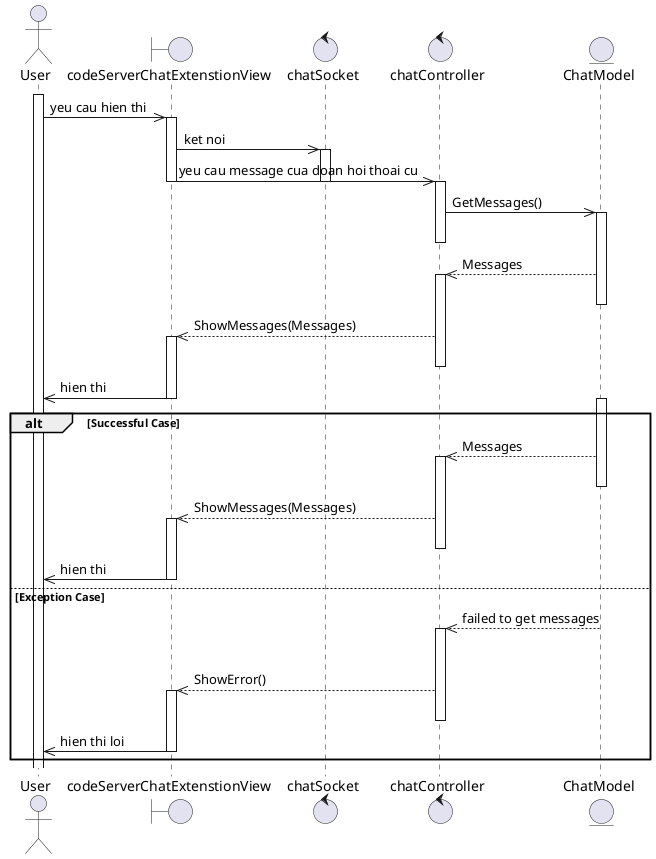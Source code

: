 @startuml
    actor User
    boundary codeServerChatExtenstionView
    control chatSocket
    control chatController
    entity ChatModel
    activate User

    User->> codeServerChatExtenstionView: yeu cau hien thi 
    activate codeServerChatExtenstionView
    codeServerChatExtenstionView->>chatSocket: ket noi
        activate chatSocket
    codeServerChatExtenstionView->>chatController: yeu cau message cua doan hoi thoai cu
        deactivate codeServerChatExtenstionView
        deactivate chatSocket
    activate chatController
   
    chatController->>ChatModel: GetMessages()
        activate ChatModel
        deactivate chatController
    ChatModel-->>chatController: Messages
    activate chatController
    deactivate ChatModel
    chatController-->>codeServerChatExtenstionView: ShowMessages(Messages)
        activate codeServerChatExtenstionView
        deactivate chatController
    codeServerChatExtenstionView->> User: hien thi
    deactivate codeServerChatExtenstionView

    alt Successful Case
    activate ChatModel
       ChatModel-->>chatController: Messages
        activate chatController
        deactivate ChatModel
        chatController-->>codeServerChatExtenstionView: ShowMessages(Messages)
        activate codeServerChatExtenstionView
        deactivate chatController
        codeServerChatExtenstionView->> User: hien thi
        deactivate codeServerChatExtenstionView
    else Exception Case
        ChatModel-->>chatController: failed to get messages
        activate chatController
        deactivate ChatModel
        chatController-->>codeServerChatExtenstionView: ShowError()
        activate codeServerChatExtenstionView
        deactivate chatController
        codeServerChatExtenstionView->> User: hien thi loi
        deactivate codeServerChatExtenstionView

    end
    @enduml